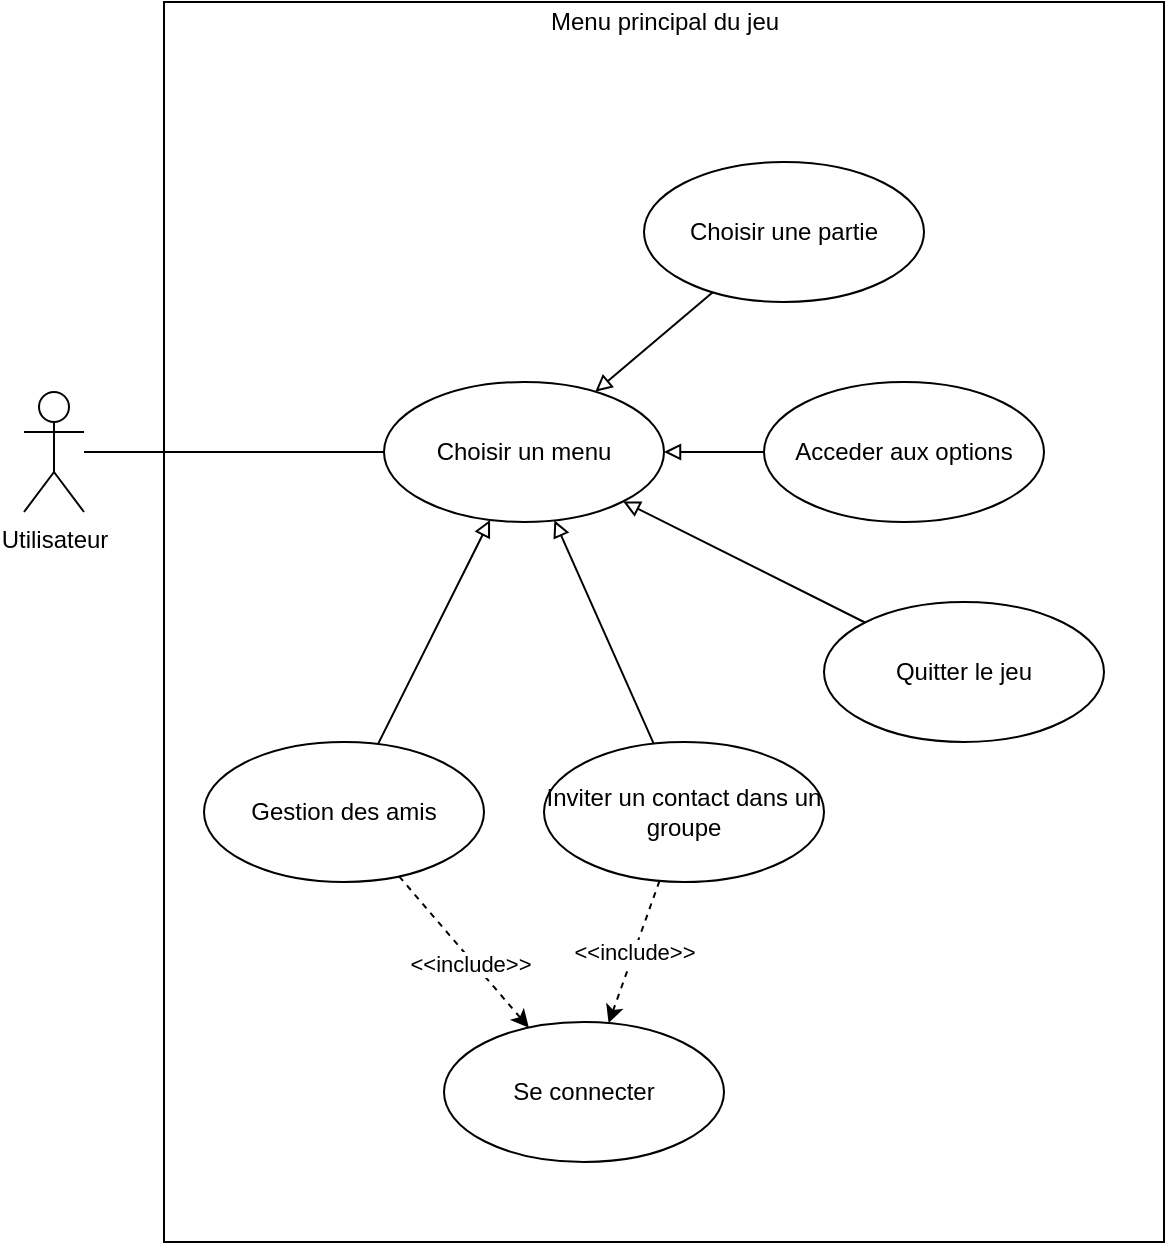 <mxfile version="13.7.9" type="device"><diagram id="e9d17auqEK72nvCpza8T" name="Page-1"><mxGraphModel dx="1086" dy="806" grid="1" gridSize="10" guides="1" tooltips="1" connect="1" arrows="1" fold="1" page="1" pageScale="1" pageWidth="1169" pageHeight="827" math="0" shadow="0"><root><mxCell id="0"/><mxCell id="1" parent="0"/><mxCell id="4SonnPk5yRRn0g_7Sao2-34" value="" style="html=1;" parent="1" vertex="1"><mxGeometry x="160" y="20" width="500" height="620" as="geometry"/></mxCell><mxCell id="sFVrEdId5z2_dv68VKi_-9" style="edgeStyle=none;rounded=0;orthogonalLoop=1;jettySize=auto;html=1;endArrow=none;endFill=0;" parent="1" source="4SonnPk5yRRn0g_7Sao2-1" target="sFVrEdId5z2_dv68VKi_-8" edge="1"><mxGeometry relative="1" as="geometry"/></mxCell><mxCell id="4SonnPk5yRRn0g_7Sao2-1" value="Utilisateur" style="shape=umlActor;verticalLabelPosition=bottom;verticalAlign=top;html=1;outlineConnect=0;" parent="1" vertex="1"><mxGeometry x="90" y="215" width="30" height="60" as="geometry"/></mxCell><mxCell id="4SonnPk5yRRn0g_7Sao2-18" value="Acceder aux options" style="ellipse;whiteSpace=wrap;html=1;" parent="1" vertex="1"><mxGeometry x="460" y="210" width="140" height="70" as="geometry"/></mxCell><mxCell id="4SonnPk5yRRn0g_7Sao2-22" value="Choisir une partie" style="ellipse;whiteSpace=wrap;html=1;" parent="1" vertex="1"><mxGeometry x="400" y="100" width="140" height="70" as="geometry"/></mxCell><mxCell id="4SonnPk5yRRn0g_7Sao2-24" value="Quitter le jeu" style="ellipse;whiteSpace=wrap;html=1;" parent="1" vertex="1"><mxGeometry x="490" y="320" width="140" height="70" as="geometry"/></mxCell><mxCell id="sFVrEdId5z2_dv68VKi_-1" value="Menu principal du jeu" style="text;html=1;align=center;verticalAlign=middle;resizable=0;points=[];autosize=1;strokeColor=none;" parent="1" vertex="1"><mxGeometry x="345" y="20" width="130" height="20" as="geometry"/></mxCell><mxCell id="sFVrEdId5z2_dv68VKi_-2" value="Se connecter" style="ellipse;whiteSpace=wrap;html=1;" parent="1" vertex="1"><mxGeometry x="300" y="530" width="140" height="70" as="geometry"/></mxCell><mxCell id="sFVrEdId5z2_dv68VKi_-19" style="edgeStyle=none;rounded=0;orthogonalLoop=1;jettySize=auto;html=1;startArrow=none;startFill=0;endArrow=classic;endFill=1;dashed=1;" parent="1" source="sFVrEdId5z2_dv68VKi_-4" target="sFVrEdId5z2_dv68VKi_-2" edge="1"><mxGeometry relative="1" as="geometry"/></mxCell><mxCell id="sFVrEdId5z2_dv68VKi_-23" value="&amp;lt;&amp;lt;include&amp;gt;&amp;gt;" style="edgeLabel;html=1;align=center;verticalAlign=middle;resizable=0;points=[];" parent="sFVrEdId5z2_dv68VKi_-19" vertex="1" connectable="0"><mxGeometry x="0.121" y="-1" relative="1" as="geometry"><mxPoint as="offset"/></mxGeometry></mxCell><mxCell id="sFVrEdId5z2_dv68VKi_-4" value="Gestion des amis" style="ellipse;whiteSpace=wrap;html=1;" parent="1" vertex="1"><mxGeometry x="180" y="390" width="140" height="70" as="geometry"/></mxCell><mxCell id="sFVrEdId5z2_dv68VKi_-12" style="edgeStyle=none;rounded=0;orthogonalLoop=1;jettySize=auto;html=1;startArrow=block;startFill=0;endArrow=none;endFill=0;" parent="1" source="sFVrEdId5z2_dv68VKi_-8" target="4SonnPk5yRRn0g_7Sao2-22" edge="1"><mxGeometry relative="1" as="geometry"><mxPoint x="510.952" y="230.754" as="targetPoint"/></mxGeometry></mxCell><mxCell id="sFVrEdId5z2_dv68VKi_-13" style="edgeStyle=none;rounded=0;orthogonalLoop=1;jettySize=auto;html=1;startArrow=block;startFill=0;endArrow=none;endFill=0;" parent="1" source="sFVrEdId5z2_dv68VKi_-8" target="4SonnPk5yRRn0g_7Sao2-18" edge="1"><mxGeometry relative="1" as="geometry"/></mxCell><mxCell id="sFVrEdId5z2_dv68VKi_-15" style="edgeStyle=none;rounded=0;orthogonalLoop=1;jettySize=auto;html=1;startArrow=block;startFill=0;endArrow=none;endFill=0;" parent="1" source="sFVrEdId5z2_dv68VKi_-8" target="4SonnPk5yRRn0g_7Sao2-24" edge="1"><mxGeometry relative="1" as="geometry"/></mxCell><mxCell id="aQTO3oVE8-C-zyK12-9M-1" style="rounded=0;orthogonalLoop=1;jettySize=auto;html=1;endArrow=none;endFill=0;startArrow=block;startFill=0;" parent="1" source="sFVrEdId5z2_dv68VKi_-8" target="sFVrEdId5z2_dv68VKi_-4" edge="1"><mxGeometry relative="1" as="geometry"/></mxCell><mxCell id="lUpinRmS30WNiAeHfLzE-2" style="rounded=0;orthogonalLoop=1;jettySize=auto;html=1;endArrow=block;endFill=0;" parent="1" source="lUpinRmS30WNiAeHfLzE-1" target="sFVrEdId5z2_dv68VKi_-8" edge="1"><mxGeometry relative="1" as="geometry"/></mxCell><mxCell id="sFVrEdId5z2_dv68VKi_-8" value="Choisir un menu" style="ellipse;whiteSpace=wrap;html=1;" parent="1" vertex="1"><mxGeometry x="270" y="210" width="140" height="70" as="geometry"/></mxCell><mxCell id="lUpinRmS30WNiAeHfLzE-3" value="&amp;lt;&amp;lt;include&amp;gt;&amp;gt;" style="edgeStyle=none;rounded=0;orthogonalLoop=1;jettySize=auto;html=1;endArrow=classic;endFill=1;dashed=1;" parent="1" source="lUpinRmS30WNiAeHfLzE-1" target="sFVrEdId5z2_dv68VKi_-2" edge="1"><mxGeometry relative="1" as="geometry"/></mxCell><mxCell id="lUpinRmS30WNiAeHfLzE-1" value="Inviter un contact dans un groupe" style="ellipse;whiteSpace=wrap;html=1;" parent="1" vertex="1"><mxGeometry x="350" y="390" width="140" height="70" as="geometry"/></mxCell></root></mxGraphModel></diagram></mxfile>